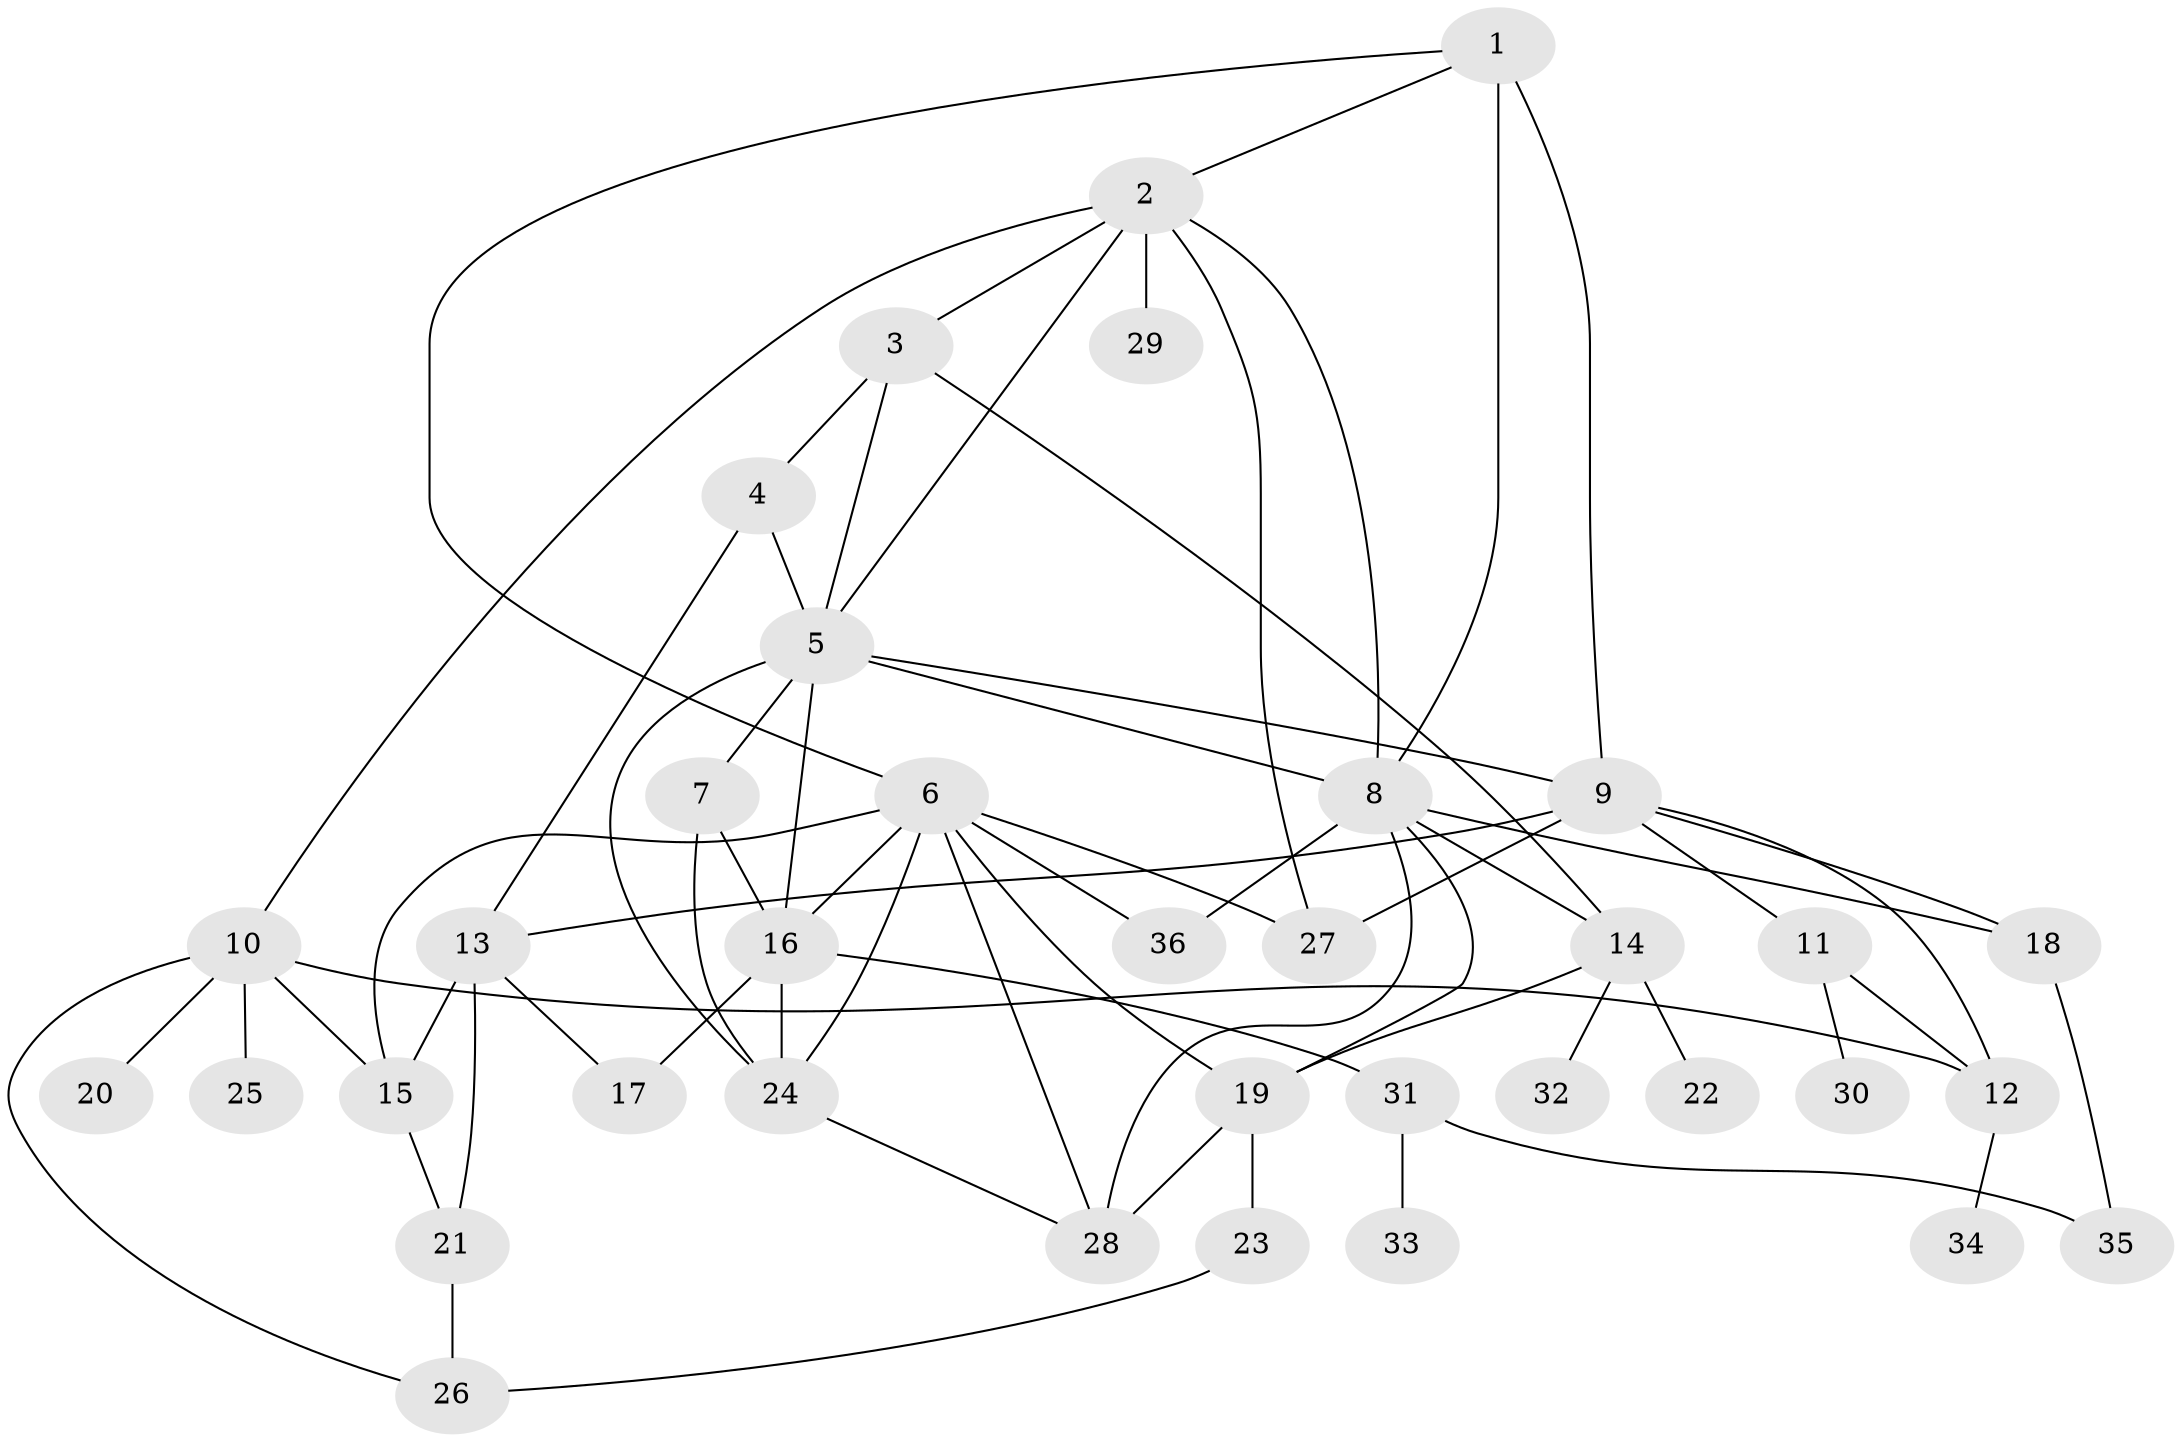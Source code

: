 // original degree distribution, {5: 0.08333333333333333, 8: 0.027777777777777776, 2: 0.2638888888888889, 4: 0.1527777777777778, 3: 0.20833333333333334, 7: 0.027777777777777776, 6: 0.027777777777777776, 1: 0.20833333333333334}
// Generated by graph-tools (version 1.1) at 2025/34/03/09/25 02:34:04]
// undirected, 36 vertices, 65 edges
graph export_dot {
graph [start="1"]
  node [color=gray90,style=filled];
  1;
  2;
  3;
  4;
  5;
  6;
  7;
  8;
  9;
  10;
  11;
  12;
  13;
  14;
  15;
  16;
  17;
  18;
  19;
  20;
  21;
  22;
  23;
  24;
  25;
  26;
  27;
  28;
  29;
  30;
  31;
  32;
  33;
  34;
  35;
  36;
  1 -- 2 [weight=1.0];
  1 -- 6 [weight=1.0];
  1 -- 8 [weight=1.0];
  1 -- 9 [weight=2.0];
  2 -- 3 [weight=1.0];
  2 -- 5 [weight=1.0];
  2 -- 8 [weight=1.0];
  2 -- 10 [weight=1.0];
  2 -- 27 [weight=1.0];
  2 -- 29 [weight=1.0];
  3 -- 4 [weight=1.0];
  3 -- 5 [weight=1.0];
  3 -- 14 [weight=1.0];
  4 -- 5 [weight=1.0];
  4 -- 13 [weight=1.0];
  5 -- 7 [weight=1.0];
  5 -- 8 [weight=1.0];
  5 -- 9 [weight=1.0];
  5 -- 16 [weight=1.0];
  5 -- 24 [weight=2.0];
  6 -- 15 [weight=1.0];
  6 -- 16 [weight=3.0];
  6 -- 19 [weight=2.0];
  6 -- 24 [weight=1.0];
  6 -- 27 [weight=1.0];
  6 -- 28 [weight=1.0];
  6 -- 36 [weight=1.0];
  7 -- 16 [weight=1.0];
  7 -- 24 [weight=1.0];
  8 -- 14 [weight=1.0];
  8 -- 18 [weight=1.0];
  8 -- 19 [weight=1.0];
  8 -- 28 [weight=2.0];
  8 -- 36 [weight=1.0];
  9 -- 11 [weight=1.0];
  9 -- 12 [weight=1.0];
  9 -- 13 [weight=1.0];
  9 -- 18 [weight=1.0];
  9 -- 27 [weight=2.0];
  10 -- 12 [weight=1.0];
  10 -- 15 [weight=1.0];
  10 -- 20 [weight=1.0];
  10 -- 25 [weight=1.0];
  10 -- 26 [weight=1.0];
  11 -- 12 [weight=1.0];
  11 -- 30 [weight=1.0];
  12 -- 34 [weight=1.0];
  13 -- 15 [weight=1.0];
  13 -- 17 [weight=1.0];
  13 -- 21 [weight=1.0];
  14 -- 19 [weight=2.0];
  14 -- 22 [weight=1.0];
  14 -- 32 [weight=1.0];
  15 -- 21 [weight=1.0];
  16 -- 17 [weight=1.0];
  16 -- 24 [weight=1.0];
  16 -- 31 [weight=1.0];
  18 -- 35 [weight=1.0];
  19 -- 23 [weight=1.0];
  19 -- 28 [weight=1.0];
  21 -- 26 [weight=1.0];
  23 -- 26 [weight=1.0];
  24 -- 28 [weight=1.0];
  31 -- 33 [weight=1.0];
  31 -- 35 [weight=1.0];
}
